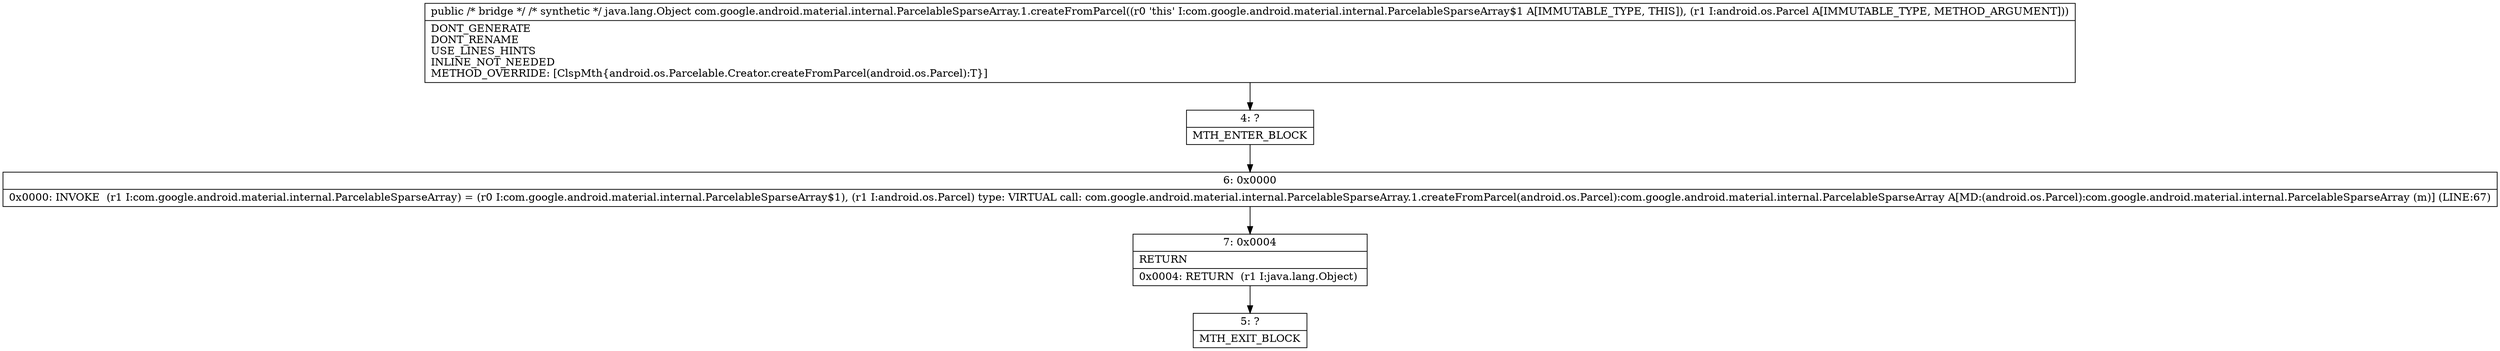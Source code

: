 digraph "CFG forcom.google.android.material.internal.ParcelableSparseArray.1.createFromParcel(Landroid\/os\/Parcel;)Ljava\/lang\/Object;" {
Node_4 [shape=record,label="{4\:\ ?|MTH_ENTER_BLOCK\l}"];
Node_6 [shape=record,label="{6\:\ 0x0000|0x0000: INVOKE  (r1 I:com.google.android.material.internal.ParcelableSparseArray) = (r0 I:com.google.android.material.internal.ParcelableSparseArray$1), (r1 I:android.os.Parcel) type: VIRTUAL call: com.google.android.material.internal.ParcelableSparseArray.1.createFromParcel(android.os.Parcel):com.google.android.material.internal.ParcelableSparseArray A[MD:(android.os.Parcel):com.google.android.material.internal.ParcelableSparseArray (m)] (LINE:67)\l}"];
Node_7 [shape=record,label="{7\:\ 0x0004|RETURN\l|0x0004: RETURN  (r1 I:java.lang.Object) \l}"];
Node_5 [shape=record,label="{5\:\ ?|MTH_EXIT_BLOCK\l}"];
MethodNode[shape=record,label="{public \/* bridge *\/ \/* synthetic *\/ java.lang.Object com.google.android.material.internal.ParcelableSparseArray.1.createFromParcel((r0 'this' I:com.google.android.material.internal.ParcelableSparseArray$1 A[IMMUTABLE_TYPE, THIS]), (r1 I:android.os.Parcel A[IMMUTABLE_TYPE, METHOD_ARGUMENT]))  | DONT_GENERATE\lDONT_RENAME\lUSE_LINES_HINTS\lINLINE_NOT_NEEDED\lMETHOD_OVERRIDE: [ClspMth\{android.os.Parcelable.Creator.createFromParcel(android.os.Parcel):T\}]\l}"];
MethodNode -> Node_4;Node_4 -> Node_6;
Node_6 -> Node_7;
Node_7 -> Node_5;
}

